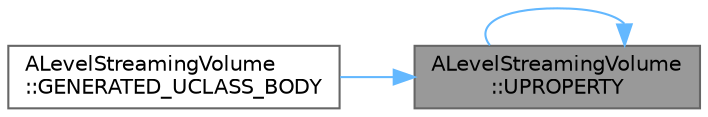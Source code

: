digraph "ALevelStreamingVolume::UPROPERTY"
{
 // INTERACTIVE_SVG=YES
 // LATEX_PDF_SIZE
  bgcolor="transparent";
  edge [fontname=Helvetica,fontsize=10,labelfontname=Helvetica,labelfontsize=10];
  node [fontname=Helvetica,fontsize=10,shape=box,height=0.2,width=0.4];
  rankdir="RL";
  Node1 [id="Node000001",label="ALevelStreamingVolume\l::UPROPERTY",height=0.2,width=0.4,color="gray40", fillcolor="grey60", style="filled", fontcolor="black",tooltip="If true, this streaming volume should only be used for editor streaming level previs."];
  Node1 -> Node2 [id="edge1_Node000001_Node000002",dir="back",color="steelblue1",style="solid",tooltip=" "];
  Node2 [id="Node000002",label="ALevelStreamingVolume\l::GENERATED_UCLASS_BODY",height=0.2,width=0.4,color="grey40", fillcolor="white", style="filled",URL="$d8/d53/classALevelStreamingVolume.html#a648eb16666816de87db178101f5a7252",tooltip="Levels names affected by this level streaming volume."];
  Node1 -> Node1 [id="edge2_Node000001_Node000001",dir="back",color="steelblue1",style="solid",tooltip=" "];
}
